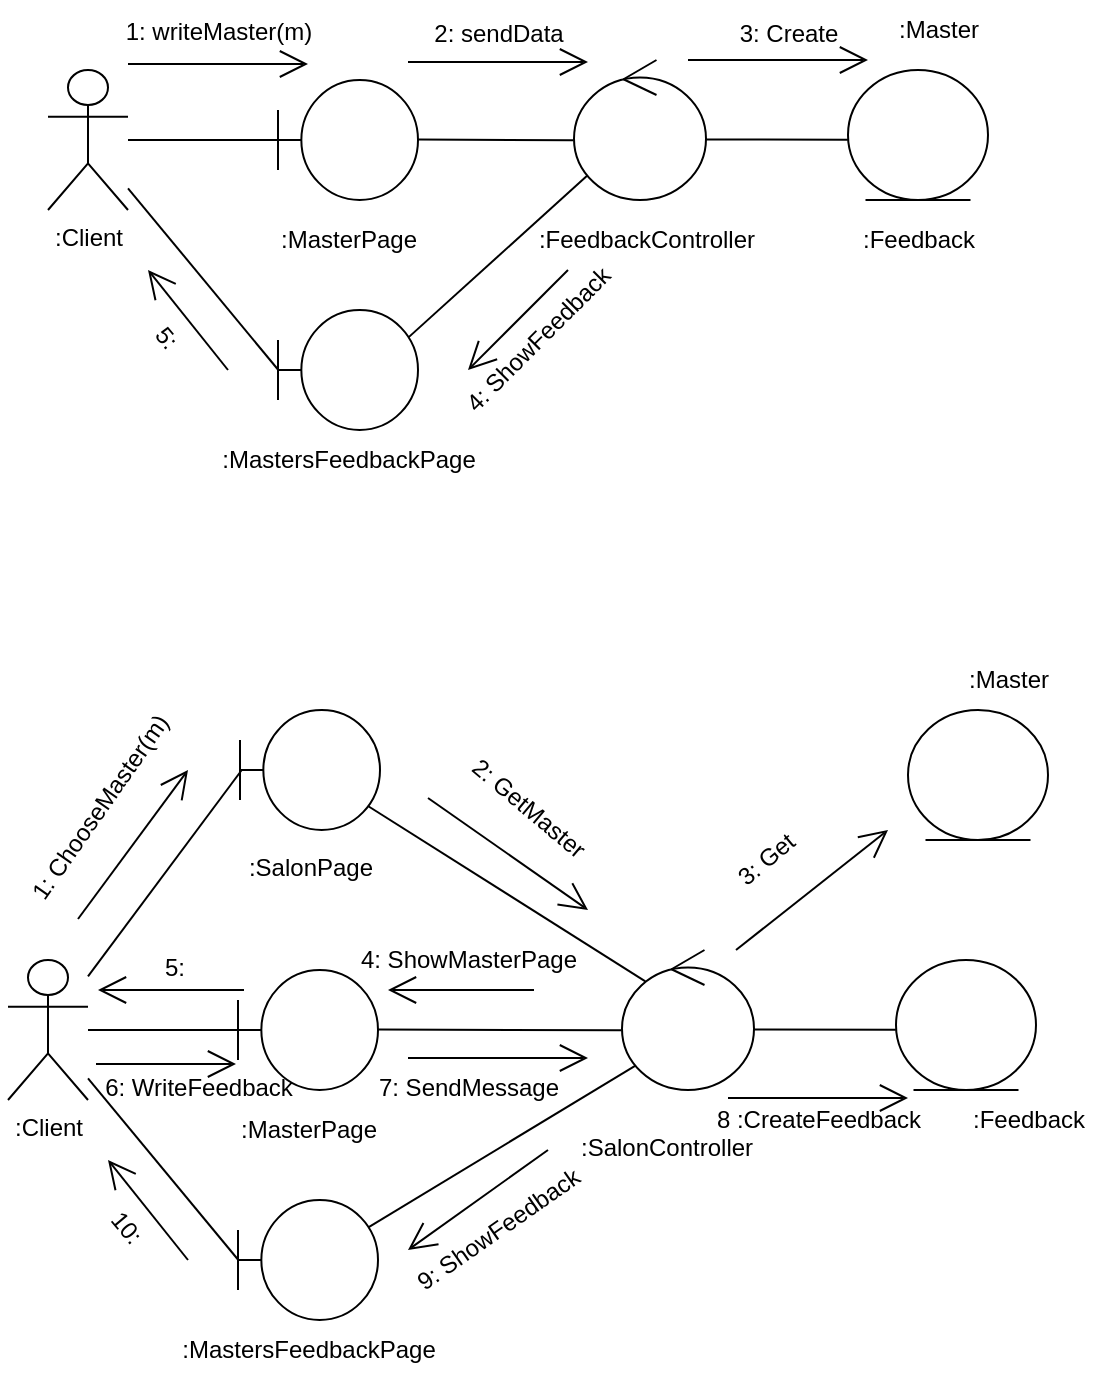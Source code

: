 <mxfile version="22.0.8" type="github">
  <diagram name="Страница — 1" id="rMWo8EOmOEyrpXAp08WC">
    <mxGraphModel dx="1408" dy="609" grid="1" gridSize="10" guides="1" tooltips="1" connect="1" arrows="1" fold="1" page="1" pageScale="1" pageWidth="827" pageHeight="1169" math="0" shadow="0">
      <root>
        <mxCell id="0" />
        <mxCell id="1" parent="0" />
        <mxCell id="JS4y8zIoWQEnRXo5aAtw-1" value=":Client" style="shape=umlActor;verticalLabelPosition=bottom;verticalAlign=top;html=1;outlineConnect=0;" parent="1" vertex="1">
          <mxGeometry x="150" y="190" width="40" height="70" as="geometry" />
        </mxCell>
        <mxCell id="JS4y8zIoWQEnRXo5aAtw-2" value="" style="shape=umlBoundary;whiteSpace=wrap;html=1;" parent="1" vertex="1">
          <mxGeometry x="265" y="195" width="70" height="60" as="geometry" />
        </mxCell>
        <mxCell id="JS4y8zIoWQEnRXo5aAtw-3" value="" style="ellipse;shape=umlControl;whiteSpace=wrap;html=1;" parent="1" vertex="1">
          <mxGeometry x="413" y="185" width="66" height="70" as="geometry" />
        </mxCell>
        <mxCell id="JS4y8zIoWQEnRXo5aAtw-4" value=":FeedbackController" style="text;html=1;align=center;verticalAlign=middle;resizable=0;points=[];autosize=1;strokeColor=none;fillColor=none;" parent="1" vertex="1">
          <mxGeometry x="384" y="260" width="130" height="30" as="geometry" />
        </mxCell>
        <mxCell id="JS4y8zIoWQEnRXo5aAtw-5" value="" style="ellipse;shape=umlEntity;whiteSpace=wrap;html=1;" parent="1" vertex="1">
          <mxGeometry x="550" y="190" width="70" height="65" as="geometry" />
        </mxCell>
        <mxCell id="JS4y8zIoWQEnRXo5aAtw-6" value=":Feedback" style="text;html=1;align=center;verticalAlign=middle;resizable=0;points=[];autosize=1;strokeColor=none;fillColor=none;" parent="1" vertex="1">
          <mxGeometry x="545" y="260" width="80" height="30" as="geometry" />
        </mxCell>
        <mxCell id="JS4y8zIoWQEnRXo5aAtw-7" value=":MasterPage" style="text;html=1;align=center;verticalAlign=middle;resizable=0;points=[];autosize=1;strokeColor=none;fillColor=none;" parent="1" vertex="1">
          <mxGeometry x="255" y="260" width="90" height="30" as="geometry" />
        </mxCell>
        <mxCell id="JS4y8zIoWQEnRXo5aAtw-13" value="" style="endArrow=none;html=1;rounded=0;entryX=0.017;entryY=0.501;entryDx=0;entryDy=0;entryPerimeter=0;" parent="1" source="JS4y8zIoWQEnRXo5aAtw-1" target="JS4y8zIoWQEnRXo5aAtw-2" edge="1">
          <mxGeometry width="50" height="50" relative="1" as="geometry">
            <mxPoint x="370" y="250" as="sourcePoint" />
            <mxPoint x="260" y="220" as="targetPoint" />
          </mxGeometry>
        </mxCell>
        <mxCell id="JS4y8zIoWQEnRXo5aAtw-14" value="1: writeMaster(m)" style="text;html=1;align=center;verticalAlign=middle;resizable=0;points=[];autosize=1;strokeColor=none;fillColor=none;" parent="1" vertex="1">
          <mxGeometry x="175" y="156" width="120" height="30" as="geometry" />
        </mxCell>
        <mxCell id="JS4y8zIoWQEnRXo5aAtw-16" value="" style="endArrow=open;endFill=1;endSize=12;html=1;rounded=0;" parent="1" edge="1">
          <mxGeometry width="160" relative="1" as="geometry">
            <mxPoint x="190" y="187" as="sourcePoint" />
            <mxPoint x="280" y="187" as="targetPoint" />
          </mxGeometry>
        </mxCell>
        <mxCell id="JS4y8zIoWQEnRXo5aAtw-17" value="" style="endArrow=open;endFill=1;endSize=12;html=1;rounded=0;" parent="1" edge="1">
          <mxGeometry width="160" relative="1" as="geometry">
            <mxPoint x="330" y="186" as="sourcePoint" />
            <mxPoint x="420" y="186" as="targetPoint" />
          </mxGeometry>
        </mxCell>
        <mxCell id="JS4y8zIoWQEnRXo5aAtw-18" value="2: sendData" style="text;html=1;align=center;verticalAlign=middle;resizable=0;points=[];autosize=1;strokeColor=none;fillColor=none;" parent="1" vertex="1">
          <mxGeometry x="330" y="157" width="90" height="30" as="geometry" />
        </mxCell>
        <mxCell id="JS4y8zIoWQEnRXo5aAtw-19" value="" style="endArrow=none;html=1;rounded=0;entryX=-0.004;entryY=0.574;entryDx=0;entryDy=0;entryPerimeter=0;" parent="1" target="JS4y8zIoWQEnRXo5aAtw-3" edge="1">
          <mxGeometry width="50" height="50" relative="1" as="geometry">
            <mxPoint x="335" y="224.8" as="sourcePoint" />
            <mxPoint x="411" y="224.8" as="targetPoint" />
          </mxGeometry>
        </mxCell>
        <mxCell id="JS4y8zIoWQEnRXo5aAtw-20" value="" style="endArrow=none;html=1;rounded=0;entryX=-0.001;entryY=0.537;entryDx=0;entryDy=0;entryPerimeter=0;" parent="1" target="JS4y8zIoWQEnRXo5aAtw-5" edge="1">
          <mxGeometry width="50" height="50" relative="1" as="geometry">
            <mxPoint x="479" y="224.71" as="sourcePoint" />
            <mxPoint x="557" y="224.91" as="targetPoint" />
          </mxGeometry>
        </mxCell>
        <mxCell id="JS4y8zIoWQEnRXo5aAtw-21" value="" style="endArrow=open;endFill=1;endSize=12;html=1;rounded=0;" parent="1" edge="1">
          <mxGeometry width="160" relative="1" as="geometry">
            <mxPoint x="470" y="185" as="sourcePoint" />
            <mxPoint x="560" y="185" as="targetPoint" />
          </mxGeometry>
        </mxCell>
        <mxCell id="JS4y8zIoWQEnRXo5aAtw-22" value="3: Create" style="text;html=1;align=center;verticalAlign=middle;resizable=0;points=[];autosize=1;strokeColor=none;fillColor=none;" parent="1" vertex="1">
          <mxGeometry x="485" y="157" width="70" height="30" as="geometry" />
        </mxCell>
        <mxCell id="JS4y8zIoWQEnRXo5aAtw-23" value="" style="shape=umlBoundary;whiteSpace=wrap;html=1;" parent="1" vertex="1">
          <mxGeometry x="265" y="310" width="70" height="60" as="geometry" />
        </mxCell>
        <mxCell id="JS4y8zIoWQEnRXo5aAtw-24" value=":MastersFeedbackPage" style="text;html=1;align=center;verticalAlign=middle;resizable=0;points=[];autosize=1;strokeColor=none;fillColor=none;" parent="1" vertex="1">
          <mxGeometry x="225" y="370" width="150" height="30" as="geometry" />
        </mxCell>
        <mxCell id="JS4y8zIoWQEnRXo5aAtw-25" value="" style="endArrow=none;html=1;rounded=0;entryX=0.004;entryY=0.502;entryDx=0;entryDy=0;entryPerimeter=0;" parent="1" source="JS4y8zIoWQEnRXo5aAtw-1" target="JS4y8zIoWQEnRXo5aAtw-23" edge="1">
          <mxGeometry width="50" height="50" relative="1" as="geometry">
            <mxPoint x="200" y="235" as="sourcePoint" />
            <mxPoint x="276" y="235" as="targetPoint" />
          </mxGeometry>
        </mxCell>
        <mxCell id="JS4y8zIoWQEnRXo5aAtw-27" value="" style="endArrow=none;html=1;rounded=0;entryX=0.099;entryY=0.827;entryDx=0;entryDy=0;entryPerimeter=0;exitX=0.934;exitY=0.226;exitDx=0;exitDy=0;exitPerimeter=0;" parent="1" source="JS4y8zIoWQEnRXo5aAtw-23" target="JS4y8zIoWQEnRXo5aAtw-3" edge="1">
          <mxGeometry width="50" height="50" relative="1" as="geometry">
            <mxPoint x="345" y="234.8" as="sourcePoint" />
            <mxPoint x="423" y="235" as="targetPoint" />
          </mxGeometry>
        </mxCell>
        <mxCell id="JS4y8zIoWQEnRXo5aAtw-28" value="" style="endArrow=open;endFill=1;endSize=12;html=1;rounded=0;" parent="1" edge="1">
          <mxGeometry width="160" relative="1" as="geometry">
            <mxPoint x="410" y="290" as="sourcePoint" />
            <mxPoint x="360" y="340" as="targetPoint" />
          </mxGeometry>
        </mxCell>
        <mxCell id="JS4y8zIoWQEnRXo5aAtw-29" value="4: ShowFeedback" style="text;html=1;align=center;verticalAlign=middle;resizable=0;points=[];autosize=1;strokeColor=none;fillColor=none;rotation=-45;" parent="1" vertex="1">
          <mxGeometry x="335" y="310" width="120" height="30" as="geometry" />
        </mxCell>
        <mxCell id="JS4y8zIoWQEnRXo5aAtw-30" value="5:&amp;nbsp;" style="text;html=1;align=center;verticalAlign=middle;resizable=0;points=[];autosize=1;strokeColor=none;fillColor=none;rotation=50;" parent="1" vertex="1">
          <mxGeometry x="190" y="310" width="40" height="30" as="geometry" />
        </mxCell>
        <mxCell id="JS4y8zIoWQEnRXo5aAtw-32" value="" style="endArrow=open;endFill=1;endSize=12;html=1;rounded=0;" parent="1" edge="1">
          <mxGeometry width="160" relative="1" as="geometry">
            <mxPoint x="240" y="340" as="sourcePoint" />
            <mxPoint x="200" y="290" as="targetPoint" />
          </mxGeometry>
        </mxCell>
        <mxCell id="bhpg14zaXA_HhxxUyo2s-1" value=":Master" style="text;html=1;align=center;verticalAlign=middle;resizable=0;points=[];autosize=1;strokeColor=none;fillColor=none;" vertex="1" parent="1">
          <mxGeometry x="565" y="155" width="60" height="30" as="geometry" />
        </mxCell>
        <mxCell id="bhpg14zaXA_HhxxUyo2s-2" value=":Client" style="shape=umlActor;verticalLabelPosition=bottom;verticalAlign=top;html=1;outlineConnect=0;" vertex="1" parent="1">
          <mxGeometry x="130" y="635" width="40" height="70" as="geometry" />
        </mxCell>
        <mxCell id="bhpg14zaXA_HhxxUyo2s-3" value="" style="shape=umlBoundary;whiteSpace=wrap;html=1;" vertex="1" parent="1">
          <mxGeometry x="245" y="640" width="70" height="60" as="geometry" />
        </mxCell>
        <mxCell id="bhpg14zaXA_HhxxUyo2s-4" value="" style="ellipse;shape=umlControl;whiteSpace=wrap;html=1;" vertex="1" parent="1">
          <mxGeometry x="437" y="630" width="66" height="70" as="geometry" />
        </mxCell>
        <mxCell id="bhpg14zaXA_HhxxUyo2s-5" value=":SalonController" style="text;html=1;align=center;verticalAlign=middle;resizable=0;points=[];autosize=1;strokeColor=none;fillColor=none;" vertex="1" parent="1">
          <mxGeometry x="404" y="714" width="110" height="30" as="geometry" />
        </mxCell>
        <mxCell id="bhpg14zaXA_HhxxUyo2s-6" value="" style="ellipse;shape=umlEntity;whiteSpace=wrap;html=1;" vertex="1" parent="1">
          <mxGeometry x="574" y="635" width="70" height="65" as="geometry" />
        </mxCell>
        <mxCell id="bhpg14zaXA_HhxxUyo2s-7" value=":Feedback" style="text;html=1;align=center;verticalAlign=middle;resizable=0;points=[];autosize=1;strokeColor=none;fillColor=none;" vertex="1" parent="1">
          <mxGeometry x="600" y="700" width="80" height="30" as="geometry" />
        </mxCell>
        <mxCell id="bhpg14zaXA_HhxxUyo2s-8" value=":MasterPage" style="text;html=1;align=center;verticalAlign=middle;resizable=0;points=[];autosize=1;strokeColor=none;fillColor=none;" vertex="1" parent="1">
          <mxGeometry x="235" y="705" width="90" height="30" as="geometry" />
        </mxCell>
        <mxCell id="bhpg14zaXA_HhxxUyo2s-9" value="" style="endArrow=none;html=1;rounded=0;entryX=0.017;entryY=0.501;entryDx=0;entryDy=0;entryPerimeter=0;" edge="1" parent="1" source="bhpg14zaXA_HhxxUyo2s-2" target="bhpg14zaXA_HhxxUyo2s-3">
          <mxGeometry width="50" height="50" relative="1" as="geometry">
            <mxPoint x="350" y="695" as="sourcePoint" />
            <mxPoint x="240" y="665" as="targetPoint" />
          </mxGeometry>
        </mxCell>
        <mxCell id="bhpg14zaXA_HhxxUyo2s-14" value="" style="endArrow=none;html=1;rounded=0;entryX=-0.004;entryY=0.574;entryDx=0;entryDy=0;entryPerimeter=0;" edge="1" parent="1" target="bhpg14zaXA_HhxxUyo2s-4">
          <mxGeometry width="50" height="50" relative="1" as="geometry">
            <mxPoint x="315" y="669.8" as="sourcePoint" />
            <mxPoint x="391" y="669.8" as="targetPoint" />
          </mxGeometry>
        </mxCell>
        <mxCell id="bhpg14zaXA_HhxxUyo2s-15" value="" style="endArrow=none;html=1;rounded=0;entryX=-0.001;entryY=0.537;entryDx=0;entryDy=0;entryPerimeter=0;" edge="1" parent="1" target="bhpg14zaXA_HhxxUyo2s-6">
          <mxGeometry width="50" height="50" relative="1" as="geometry">
            <mxPoint x="503" y="669.71" as="sourcePoint" />
            <mxPoint x="581" y="669.91" as="targetPoint" />
          </mxGeometry>
        </mxCell>
        <mxCell id="bhpg14zaXA_HhxxUyo2s-16" value="" style="endArrow=open;endFill=1;endSize=12;html=1;rounded=0;" edge="1" parent="1">
          <mxGeometry width="160" relative="1" as="geometry">
            <mxPoint x="494" y="630" as="sourcePoint" />
            <mxPoint x="570" y="570" as="targetPoint" />
          </mxGeometry>
        </mxCell>
        <mxCell id="bhpg14zaXA_HhxxUyo2s-17" value="3: Get" style="text;html=1;align=center;verticalAlign=middle;resizable=0;points=[];autosize=1;strokeColor=none;fillColor=none;rotation=-40;" vertex="1" parent="1">
          <mxGeometry x="479" y="570" width="60" height="30" as="geometry" />
        </mxCell>
        <mxCell id="bhpg14zaXA_HhxxUyo2s-18" value="" style="shape=umlBoundary;whiteSpace=wrap;html=1;" vertex="1" parent="1">
          <mxGeometry x="245" y="755" width="70" height="60" as="geometry" />
        </mxCell>
        <mxCell id="bhpg14zaXA_HhxxUyo2s-19" value=":MastersFeedbackPage" style="text;html=1;align=center;verticalAlign=middle;resizable=0;points=[];autosize=1;strokeColor=none;fillColor=none;" vertex="1" parent="1">
          <mxGeometry x="205" y="815" width="150" height="30" as="geometry" />
        </mxCell>
        <mxCell id="bhpg14zaXA_HhxxUyo2s-20" value="" style="endArrow=none;html=1;rounded=0;entryX=0.004;entryY=0.502;entryDx=0;entryDy=0;entryPerimeter=0;" edge="1" parent="1" source="bhpg14zaXA_HhxxUyo2s-2" target="bhpg14zaXA_HhxxUyo2s-18">
          <mxGeometry width="50" height="50" relative="1" as="geometry">
            <mxPoint x="180" y="680" as="sourcePoint" />
            <mxPoint x="256" y="680" as="targetPoint" />
          </mxGeometry>
        </mxCell>
        <mxCell id="bhpg14zaXA_HhxxUyo2s-21" value="" style="endArrow=none;html=1;rounded=0;entryX=0.099;entryY=0.827;entryDx=0;entryDy=0;entryPerimeter=0;exitX=0.934;exitY=0.226;exitDx=0;exitDy=0;exitPerimeter=0;" edge="1" parent="1" source="bhpg14zaXA_HhxxUyo2s-18" target="bhpg14zaXA_HhxxUyo2s-4">
          <mxGeometry width="50" height="50" relative="1" as="geometry">
            <mxPoint x="325" y="679.8" as="sourcePoint" />
            <mxPoint x="403" y="680" as="targetPoint" />
          </mxGeometry>
        </mxCell>
        <mxCell id="bhpg14zaXA_HhxxUyo2s-22" value="" style="endArrow=open;endFill=1;endSize=12;html=1;rounded=0;" edge="1" parent="1">
          <mxGeometry width="160" relative="1" as="geometry">
            <mxPoint x="400" y="730" as="sourcePoint" />
            <mxPoint x="330" y="780" as="targetPoint" />
          </mxGeometry>
        </mxCell>
        <mxCell id="bhpg14zaXA_HhxxUyo2s-23" value="9: ShowFeedback" style="text;html=1;align=center;verticalAlign=middle;resizable=0;points=[];autosize=1;strokeColor=none;fillColor=none;rotation=-35;" vertex="1" parent="1">
          <mxGeometry x="315" y="755" width="120" height="30" as="geometry" />
        </mxCell>
        <mxCell id="bhpg14zaXA_HhxxUyo2s-24" value="10:&amp;nbsp;" style="text;html=1;align=center;verticalAlign=middle;resizable=0;points=[];autosize=1;strokeColor=none;fillColor=none;rotation=50;" vertex="1" parent="1">
          <mxGeometry x="170" y="755" width="40" height="30" as="geometry" />
        </mxCell>
        <mxCell id="bhpg14zaXA_HhxxUyo2s-25" value="" style="endArrow=open;endFill=1;endSize=12;html=1;rounded=0;" edge="1" parent="1">
          <mxGeometry width="160" relative="1" as="geometry">
            <mxPoint x="220" y="785" as="sourcePoint" />
            <mxPoint x="180" y="735" as="targetPoint" />
          </mxGeometry>
        </mxCell>
        <mxCell id="bhpg14zaXA_HhxxUyo2s-26" value=":Master" style="text;html=1;align=center;verticalAlign=middle;resizable=0;points=[];autosize=1;strokeColor=none;fillColor=none;" vertex="1" parent="1">
          <mxGeometry x="600" y="480" width="60" height="30" as="geometry" />
        </mxCell>
        <mxCell id="bhpg14zaXA_HhxxUyo2s-27" value="" style="shape=umlBoundary;whiteSpace=wrap;html=1;" vertex="1" parent="1">
          <mxGeometry x="246" y="510" width="70" height="60" as="geometry" />
        </mxCell>
        <mxCell id="bhpg14zaXA_HhxxUyo2s-29" value="" style="endArrow=none;html=1;rounded=0;entryX=0.177;entryY=0.224;entryDx=0;entryDy=0;entryPerimeter=0;exitX=0.914;exitY=0.8;exitDx=0;exitDy=0;exitPerimeter=0;" edge="1" parent="1" source="bhpg14zaXA_HhxxUyo2s-27" target="bhpg14zaXA_HhxxUyo2s-4">
          <mxGeometry width="50" height="50" relative="1" as="geometry">
            <mxPoint x="320" y="779" as="sourcePoint" />
            <mxPoint x="410" y="698" as="targetPoint" />
          </mxGeometry>
        </mxCell>
        <mxCell id="bhpg14zaXA_HhxxUyo2s-30" value="" style="endArrow=none;html=1;rounded=0;entryX=0.014;entryY=0.498;entryDx=0;entryDy=0;entryPerimeter=0;" edge="1" parent="1" source="bhpg14zaXA_HhxxUyo2s-2" target="bhpg14zaXA_HhxxUyo2s-27">
          <mxGeometry width="50" height="50" relative="1" as="geometry">
            <mxPoint x="330" y="789" as="sourcePoint" />
            <mxPoint x="420" y="708" as="targetPoint" />
          </mxGeometry>
        </mxCell>
        <mxCell id="bhpg14zaXA_HhxxUyo2s-31" value="" style="endArrow=open;endFill=1;endSize=12;html=1;rounded=0;" edge="1" parent="1">
          <mxGeometry width="160" relative="1" as="geometry">
            <mxPoint x="165" y="614.5" as="sourcePoint" />
            <mxPoint x="220" y="540" as="targetPoint" />
          </mxGeometry>
        </mxCell>
        <mxCell id="bhpg14zaXA_HhxxUyo2s-32" value="1: ChooseMaster(m)" style="text;html=1;align=center;verticalAlign=middle;resizable=0;points=[];autosize=1;strokeColor=none;fillColor=none;rotation=-55;" vertex="1" parent="1">
          <mxGeometry x="111" y="544" width="130" height="30" as="geometry" />
        </mxCell>
        <mxCell id="bhpg14zaXA_HhxxUyo2s-33" value="" style="endArrow=open;endFill=1;endSize=12;html=1;rounded=0;" edge="1" parent="1">
          <mxGeometry width="160" relative="1" as="geometry">
            <mxPoint x="340" y="554" as="sourcePoint" />
            <mxPoint x="420" y="610" as="targetPoint" />
          </mxGeometry>
        </mxCell>
        <mxCell id="bhpg14zaXA_HhxxUyo2s-34" value=":SalonPage" style="text;html=1;align=center;verticalAlign=middle;resizable=0;points=[];autosize=1;strokeColor=none;fillColor=none;" vertex="1" parent="1">
          <mxGeometry x="236" y="574" width="90" height="30" as="geometry" />
        </mxCell>
        <mxCell id="bhpg14zaXA_HhxxUyo2s-35" value="2: GetMaster" style="text;html=1;align=center;verticalAlign=middle;resizable=0;points=[];autosize=1;strokeColor=none;fillColor=none;rotation=40;" vertex="1" parent="1">
          <mxGeometry x="345" y="544" width="90" height="30" as="geometry" />
        </mxCell>
        <mxCell id="bhpg14zaXA_HhxxUyo2s-36" value="" style="endArrow=open;endFill=1;endSize=12;html=1;rounded=0;" edge="1" parent="1">
          <mxGeometry width="160" relative="1" as="geometry">
            <mxPoint x="393" y="650" as="sourcePoint" />
            <mxPoint x="320" y="650" as="targetPoint" />
          </mxGeometry>
        </mxCell>
        <mxCell id="bhpg14zaXA_HhxxUyo2s-37" value="4: ShowMasterPage" style="text;html=1;align=center;verticalAlign=middle;resizable=0;points=[];autosize=1;strokeColor=none;fillColor=none;" vertex="1" parent="1">
          <mxGeometry x="295" y="620" width="130" height="30" as="geometry" />
        </mxCell>
        <mxCell id="bhpg14zaXA_HhxxUyo2s-38" value="" style="endArrow=open;endFill=1;endSize=12;html=1;rounded=0;" edge="1" parent="1">
          <mxGeometry width="160" relative="1" as="geometry">
            <mxPoint x="248" y="650" as="sourcePoint" />
            <mxPoint x="175" y="650" as="targetPoint" />
          </mxGeometry>
        </mxCell>
        <mxCell id="bhpg14zaXA_HhxxUyo2s-40" value="5:" style="text;html=1;align=center;verticalAlign=middle;resizable=0;points=[];autosize=1;strokeColor=none;fillColor=none;" vertex="1" parent="1">
          <mxGeometry x="198" y="624" width="30" height="30" as="geometry" />
        </mxCell>
        <mxCell id="bhpg14zaXA_HhxxUyo2s-43" value="" style="endArrow=open;endFill=1;endSize=12;html=1;rounded=0;" edge="1" parent="1">
          <mxGeometry width="160" relative="1" as="geometry">
            <mxPoint x="174" y="687" as="sourcePoint" />
            <mxPoint x="244" y="687" as="targetPoint" />
          </mxGeometry>
        </mxCell>
        <mxCell id="bhpg14zaXA_HhxxUyo2s-44" value="6: WriteFeedback&lt;br&gt;" style="text;html=1;align=center;verticalAlign=middle;resizable=0;points=[];autosize=1;strokeColor=none;fillColor=none;" vertex="1" parent="1">
          <mxGeometry x="165" y="684" width="120" height="30" as="geometry" />
        </mxCell>
        <mxCell id="bhpg14zaXA_HhxxUyo2s-46" value="" style="endArrow=open;endFill=1;endSize=12;html=1;rounded=0;" edge="1" parent="1">
          <mxGeometry width="160" relative="1" as="geometry">
            <mxPoint x="330" y="684" as="sourcePoint" />
            <mxPoint x="420" y="684" as="targetPoint" />
          </mxGeometry>
        </mxCell>
        <mxCell id="bhpg14zaXA_HhxxUyo2s-47" value="7: SendMessage" style="text;html=1;align=center;verticalAlign=middle;resizable=0;points=[];autosize=1;strokeColor=none;fillColor=none;" vertex="1" parent="1">
          <mxGeometry x="305" y="684" width="110" height="30" as="geometry" />
        </mxCell>
        <mxCell id="bhpg14zaXA_HhxxUyo2s-51" value="" style="endArrow=open;endFill=1;endSize=12;html=1;rounded=0;" edge="1" parent="1">
          <mxGeometry width="160" relative="1" as="geometry">
            <mxPoint x="490" y="704" as="sourcePoint" />
            <mxPoint x="580" y="704" as="targetPoint" />
          </mxGeometry>
        </mxCell>
        <mxCell id="bhpg14zaXA_HhxxUyo2s-54" value="8 :CreateFeedback" style="text;html=1;align=center;verticalAlign=middle;resizable=0;points=[];autosize=1;strokeColor=none;fillColor=none;" vertex="1" parent="1">
          <mxGeometry x="470" y="700" width="130" height="30" as="geometry" />
        </mxCell>
        <mxCell id="bhpg14zaXA_HhxxUyo2s-55" value="" style="ellipse;shape=umlEntity;whiteSpace=wrap;html=1;" vertex="1" parent="1">
          <mxGeometry x="580" y="510" width="70" height="65" as="geometry" />
        </mxCell>
      </root>
    </mxGraphModel>
  </diagram>
</mxfile>
